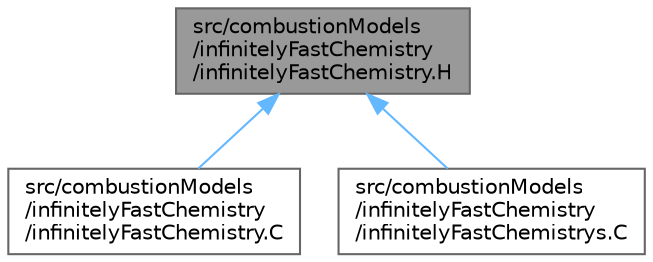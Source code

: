 digraph "src/combustionModels/infinitelyFastChemistry/infinitelyFastChemistry.H"
{
 // LATEX_PDF_SIZE
  bgcolor="transparent";
  edge [fontname=Helvetica,fontsize=10,labelfontname=Helvetica,labelfontsize=10];
  node [fontname=Helvetica,fontsize=10,shape=box,height=0.2,width=0.4];
  Node1 [id="Node000001",label="src/combustionModels\l/infinitelyFastChemistry\l/infinitelyFastChemistry.H",height=0.2,width=0.4,color="gray40", fillcolor="grey60", style="filled", fontcolor="black",tooltip=" "];
  Node1 -> Node2 [id="edge1_Node000001_Node000002",dir="back",color="steelblue1",style="solid",tooltip=" "];
  Node2 [id="Node000002",label="src/combustionModels\l/infinitelyFastChemistry\l/infinitelyFastChemistry.C",height=0.2,width=0.4,color="grey40", fillcolor="white", style="filled",URL="$infinitelyFastChemistry_8C.html",tooltip=" "];
  Node1 -> Node3 [id="edge2_Node000001_Node000003",dir="back",color="steelblue1",style="solid",tooltip=" "];
  Node3 [id="Node000003",label="src/combustionModels\l/infinitelyFastChemistry\l/infinitelyFastChemistrys.C",height=0.2,width=0.4,color="grey40", fillcolor="white", style="filled",URL="$infinitelyFastChemistrys_8C.html",tooltip=" "];
}
